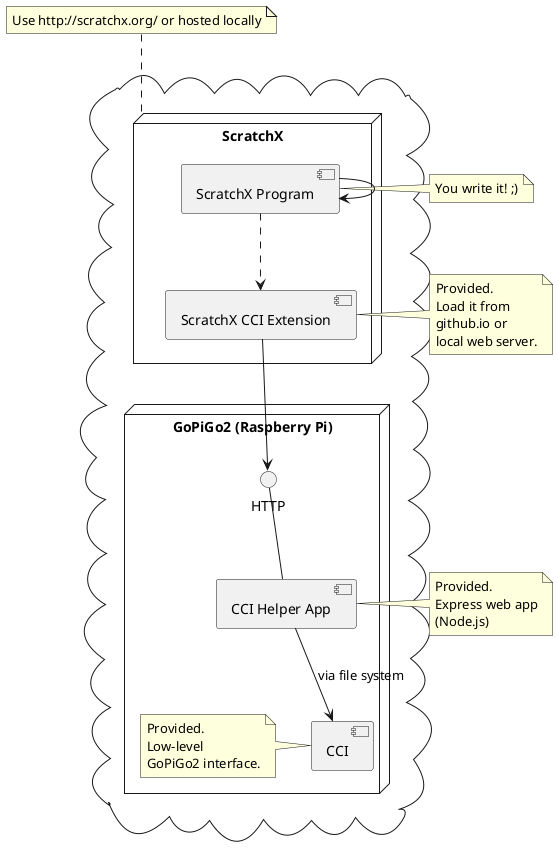 @startuml

cloud {
    node "ScratchX" {
        [ScratchX CCI Extension]

        [ScratchX Program] -> [ScratchX Program]
        [ScratchX Program] ..> [ScratchX CCI Extension]
    }

    node "GoPiGo2 (Raspberry Pi)" {
        [CCI]
        HTTP -- [CCI Helper App]
        [CCI Helper App] --> [CCI] : via file system

        note left of [CCI]
            Provided.
            Low-level
            GoPiGo2 interface.
        end note
    }

    [ScratchX CCI Extension] --> HTTP
}

note left of [ScratchX Program]
    You write it! ;)
end note

note left of [ScratchX CCI Extension]
    Provided.
    Load it from
    github.io or
    local web server.
end note

note top of ScratchX
 Use http://scratchx.org/ or hosted locally
end note

note left of [CCI Helper App]
    Provided.
    Express web app
    (Node.js)
end note

@enduml
